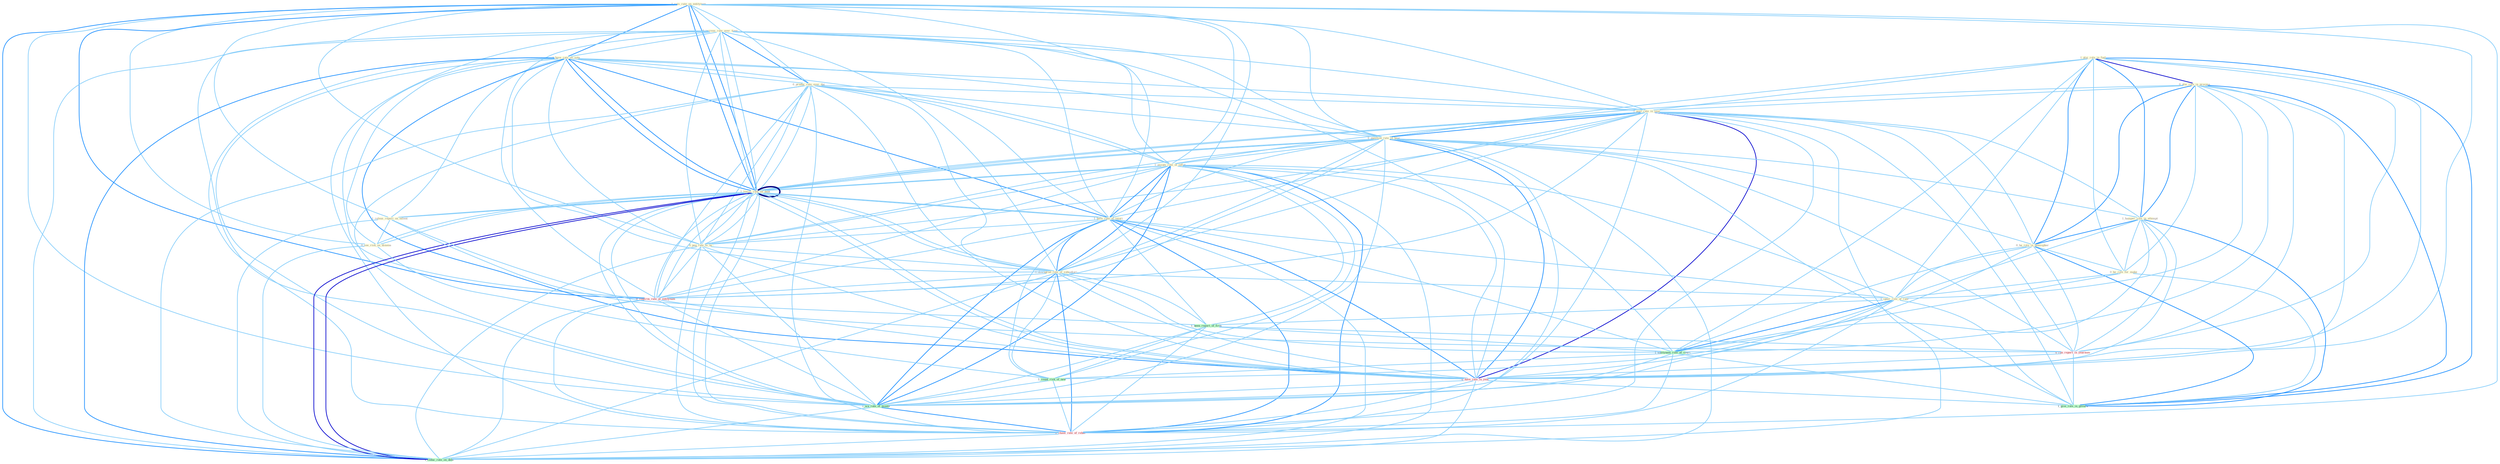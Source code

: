 Graph G{ 
    node
    [shape=polygon,style=filled,width=.5,height=.06,color="#BDFCC9",fixedsize=true,fontsize=4,
    fontcolor="#2f4f4f"];
    {node
    [color="#ffffe0", fontcolor="#8b7d6b"] "1_rais_rate_on_entitynam " "0_increas_rate_over_time " "1_have_rate_on_vote " "1_plai_role_in_fuel " "0_produc_rate_over_dai " "0_plai_role_in_process " "1_post_rate_in_year " "0_question_rate_in_hear " "1_assum_rate_of_inflat " "1_lower_rate_on_debt " "1_releas_report_on_extent " "1_hamper_role_in_attempt " "1_lower_rate_on_debt " "1_have_rate_of_injuri " "0_ha_role_in_hemispher " "0_peg_rate_to_us " "0_be_role_for_make " "1_downgrad_rate_of_subsidiari " "0_see_risk_on_dimens " "1_ignor_role_of_rate "}
{node [color="#fff0f5", fontcolor="#b22222"] "0_ran_report_in_yearnum " "0_confirm_rate_at_entitynam " "0_have_rate_in_year " "0_choos_rate_of_rebat "}
edge [color="#B0E2FF"];

	"1_rais_rate_on_entitynam " -- "0_increas_rate_over_time " [w="1", color="#87cefa" ];
	"1_rais_rate_on_entitynam " -- "1_have_rate_on_vote " [w="2", color="#1e90ff" , len=0.8];
	"1_rais_rate_on_entitynam " -- "0_produc_rate_over_dai " [w="1", color="#87cefa" ];
	"1_rais_rate_on_entitynam " -- "1_post_rate_in_year " [w="1", color="#87cefa" ];
	"1_rais_rate_on_entitynam " -- "0_question_rate_in_hear " [w="1", color="#87cefa" ];
	"1_rais_rate_on_entitynam " -- "1_assum_rate_of_inflat " [w="1", color="#87cefa" ];
	"1_rais_rate_on_entitynam " -- "1_lower_rate_on_debt " [w="2", color="#1e90ff" , len=0.8];
	"1_rais_rate_on_entitynam " -- "1_releas_report_on_extent " [w="1", color="#87cefa" ];
	"1_rais_rate_on_entitynam " -- "1_lower_rate_on_debt " [w="2", color="#1e90ff" , len=0.8];
	"1_rais_rate_on_entitynam " -- "1_have_rate_of_injuri " [w="1", color="#87cefa" ];
	"1_rais_rate_on_entitynam " -- "0_peg_rate_to_us " [w="1", color="#87cefa" ];
	"1_rais_rate_on_entitynam " -- "1_downgrad_rate_of_subsidiari " [w="1", color="#87cefa" ];
	"1_rais_rate_on_entitynam " -- "0_see_risk_on_dimens " [w="1", color="#87cefa" ];
	"1_rais_rate_on_entitynam " -- "0_confirm_rate_at_entitynam " [w="2", color="#1e90ff" , len=0.8];
	"1_rais_rate_on_entitynam " -- "0_have_rate_in_year " [w="1", color="#87cefa" ];
	"1_rais_rate_on_entitynam " -- "1_wa_rate_of_month " [w="1", color="#87cefa" ];
	"1_rais_rate_on_entitynam " -- "0_choos_rate_of_rebat " [w="1", color="#87cefa" ];
	"1_rais_rate_on_entitynam " -- "1_reduc_rate_on_debt " [w="2", color="#1e90ff" , len=0.8];
	"0_increas_rate_over_time " -- "1_have_rate_on_vote " [w="1", color="#87cefa" ];
	"0_increas_rate_over_time " -- "0_produc_rate_over_dai " [w="2", color="#1e90ff" , len=0.8];
	"0_increas_rate_over_time " -- "1_post_rate_in_year " [w="1", color="#87cefa" ];
	"0_increas_rate_over_time " -- "0_question_rate_in_hear " [w="1", color="#87cefa" ];
	"0_increas_rate_over_time " -- "1_assum_rate_of_inflat " [w="1", color="#87cefa" ];
	"0_increas_rate_over_time " -- "1_lower_rate_on_debt " [w="1", color="#87cefa" ];
	"0_increas_rate_over_time " -- "1_lower_rate_on_debt " [w="1", color="#87cefa" ];
	"0_increas_rate_over_time " -- "1_have_rate_of_injuri " [w="1", color="#87cefa" ];
	"0_increas_rate_over_time " -- "0_peg_rate_to_us " [w="1", color="#87cefa" ];
	"0_increas_rate_over_time " -- "1_downgrad_rate_of_subsidiari " [w="1", color="#87cefa" ];
	"0_increas_rate_over_time " -- "0_confirm_rate_at_entitynam " [w="1", color="#87cefa" ];
	"0_increas_rate_over_time " -- "0_have_rate_in_year " [w="1", color="#87cefa" ];
	"0_increas_rate_over_time " -- "1_wa_rate_of_month " [w="1", color="#87cefa" ];
	"0_increas_rate_over_time " -- "0_choos_rate_of_rebat " [w="1", color="#87cefa" ];
	"0_increas_rate_over_time " -- "1_reduc_rate_on_debt " [w="1", color="#87cefa" ];
	"1_have_rate_on_vote " -- "0_produc_rate_over_dai " [w="1", color="#87cefa" ];
	"1_have_rate_on_vote " -- "1_post_rate_in_year " [w="1", color="#87cefa" ];
	"1_have_rate_on_vote " -- "0_question_rate_in_hear " [w="1", color="#87cefa" ];
	"1_have_rate_on_vote " -- "1_assum_rate_of_inflat " [w="1", color="#87cefa" ];
	"1_have_rate_on_vote " -- "1_lower_rate_on_debt " [w="2", color="#1e90ff" , len=0.8];
	"1_have_rate_on_vote " -- "1_releas_report_on_extent " [w="1", color="#87cefa" ];
	"1_have_rate_on_vote " -- "1_lower_rate_on_debt " [w="2", color="#1e90ff" , len=0.8];
	"1_have_rate_on_vote " -- "1_have_rate_of_injuri " [w="2", color="#1e90ff" , len=0.8];
	"1_have_rate_on_vote " -- "0_peg_rate_to_us " [w="1", color="#87cefa" ];
	"1_have_rate_on_vote " -- "1_downgrad_rate_of_subsidiari " [w="1", color="#87cefa" ];
	"1_have_rate_on_vote " -- "0_see_risk_on_dimens " [w="1", color="#87cefa" ];
	"1_have_rate_on_vote " -- "0_confirm_rate_at_entitynam " [w="1", color="#87cefa" ];
	"1_have_rate_on_vote " -- "0_have_rate_in_year " [w="2", color="#1e90ff" , len=0.8];
	"1_have_rate_on_vote " -- "1_wa_rate_of_month " [w="1", color="#87cefa" ];
	"1_have_rate_on_vote " -- "0_choos_rate_of_rebat " [w="1", color="#87cefa" ];
	"1_have_rate_on_vote " -- "1_reduc_rate_on_debt " [w="2", color="#1e90ff" , len=0.8];
	"1_plai_role_in_fuel " -- "0_plai_role_in_process " [w="3", color="#0000cd" , len=0.6];
	"1_plai_role_in_fuel " -- "1_post_rate_in_year " [w="1", color="#87cefa" ];
	"1_plai_role_in_fuel " -- "0_question_rate_in_hear " [w="1", color="#87cefa" ];
	"1_plai_role_in_fuel " -- "1_hamper_role_in_attempt " [w="2", color="#1e90ff" , len=0.8];
	"1_plai_role_in_fuel " -- "0_ha_role_in_hemispher " [w="2", color="#1e90ff" , len=0.8];
	"1_plai_role_in_fuel " -- "0_be_role_for_make " [w="1", color="#87cefa" ];
	"1_plai_role_in_fuel " -- "1_ignor_role_of_rate " [w="1", color="#87cefa" ];
	"1_plai_role_in_fuel " -- "1_entitynam_role_of_court " [w="1", color="#87cefa" ];
	"1_plai_role_in_fuel " -- "0_ran_report_in_yearnum " [w="1", color="#87cefa" ];
	"1_plai_role_in_fuel " -- "0_have_rate_in_year " [w="1", color="#87cefa" ];
	"1_plai_role_in_fuel " -- "1_give_role_in_govern " [w="2", color="#1e90ff" , len=0.8];
	"0_produc_rate_over_dai " -- "1_post_rate_in_year " [w="1", color="#87cefa" ];
	"0_produc_rate_over_dai " -- "0_question_rate_in_hear " [w="1", color="#87cefa" ];
	"0_produc_rate_over_dai " -- "1_assum_rate_of_inflat " [w="1", color="#87cefa" ];
	"0_produc_rate_over_dai " -- "1_lower_rate_on_debt " [w="1", color="#87cefa" ];
	"0_produc_rate_over_dai " -- "1_lower_rate_on_debt " [w="1", color="#87cefa" ];
	"0_produc_rate_over_dai " -- "1_have_rate_of_injuri " [w="1", color="#87cefa" ];
	"0_produc_rate_over_dai " -- "0_peg_rate_to_us " [w="1", color="#87cefa" ];
	"0_produc_rate_over_dai " -- "1_downgrad_rate_of_subsidiari " [w="1", color="#87cefa" ];
	"0_produc_rate_over_dai " -- "0_confirm_rate_at_entitynam " [w="1", color="#87cefa" ];
	"0_produc_rate_over_dai " -- "0_have_rate_in_year " [w="1", color="#87cefa" ];
	"0_produc_rate_over_dai " -- "1_wa_rate_of_month " [w="1", color="#87cefa" ];
	"0_produc_rate_over_dai " -- "0_choos_rate_of_rebat " [w="1", color="#87cefa" ];
	"0_produc_rate_over_dai " -- "1_reduc_rate_on_debt " [w="1", color="#87cefa" ];
	"0_plai_role_in_process " -- "1_post_rate_in_year " [w="1", color="#87cefa" ];
	"0_plai_role_in_process " -- "0_question_rate_in_hear " [w="1", color="#87cefa" ];
	"0_plai_role_in_process " -- "1_hamper_role_in_attempt " [w="2", color="#1e90ff" , len=0.8];
	"0_plai_role_in_process " -- "0_ha_role_in_hemispher " [w="2", color="#1e90ff" , len=0.8];
	"0_plai_role_in_process " -- "0_be_role_for_make " [w="1", color="#87cefa" ];
	"0_plai_role_in_process " -- "1_ignor_role_of_rate " [w="1", color="#87cefa" ];
	"0_plai_role_in_process " -- "1_entitynam_role_of_court " [w="1", color="#87cefa" ];
	"0_plai_role_in_process " -- "0_ran_report_in_yearnum " [w="1", color="#87cefa" ];
	"0_plai_role_in_process " -- "0_have_rate_in_year " [w="1", color="#87cefa" ];
	"0_plai_role_in_process " -- "1_give_role_in_govern " [w="2", color="#1e90ff" , len=0.8];
	"1_post_rate_in_year " -- "0_question_rate_in_hear " [w="2", color="#1e90ff" , len=0.8];
	"1_post_rate_in_year " -- "1_assum_rate_of_inflat " [w="1", color="#87cefa" ];
	"1_post_rate_in_year " -- "1_lower_rate_on_debt " [w="1", color="#87cefa" ];
	"1_post_rate_in_year " -- "1_hamper_role_in_attempt " [w="1", color="#87cefa" ];
	"1_post_rate_in_year " -- "1_lower_rate_on_debt " [w="1", color="#87cefa" ];
	"1_post_rate_in_year " -- "1_have_rate_of_injuri " [w="1", color="#87cefa" ];
	"1_post_rate_in_year " -- "0_ha_role_in_hemispher " [w="1", color="#87cefa" ];
	"1_post_rate_in_year " -- "0_peg_rate_to_us " [w="1", color="#87cefa" ];
	"1_post_rate_in_year " -- "1_downgrad_rate_of_subsidiari " [w="1", color="#87cefa" ];
	"1_post_rate_in_year " -- "0_ran_report_in_yearnum " [w="1", color="#87cefa" ];
	"1_post_rate_in_year " -- "0_confirm_rate_at_entitynam " [w="1", color="#87cefa" ];
	"1_post_rate_in_year " -- "0_have_rate_in_year " [w="3", color="#0000cd" , len=0.6];
	"1_post_rate_in_year " -- "1_wa_rate_of_month " [w="1", color="#87cefa" ];
	"1_post_rate_in_year " -- "0_choos_rate_of_rebat " [w="1", color="#87cefa" ];
	"1_post_rate_in_year " -- "1_reduc_rate_on_debt " [w="1", color="#87cefa" ];
	"1_post_rate_in_year " -- "1_give_role_in_govern " [w="1", color="#87cefa" ];
	"0_question_rate_in_hear " -- "1_assum_rate_of_inflat " [w="1", color="#87cefa" ];
	"0_question_rate_in_hear " -- "1_lower_rate_on_debt " [w="1", color="#87cefa" ];
	"0_question_rate_in_hear " -- "1_hamper_role_in_attempt " [w="1", color="#87cefa" ];
	"0_question_rate_in_hear " -- "1_lower_rate_on_debt " [w="1", color="#87cefa" ];
	"0_question_rate_in_hear " -- "1_have_rate_of_injuri " [w="1", color="#87cefa" ];
	"0_question_rate_in_hear " -- "0_ha_role_in_hemispher " [w="1", color="#87cefa" ];
	"0_question_rate_in_hear " -- "0_peg_rate_to_us " [w="1", color="#87cefa" ];
	"0_question_rate_in_hear " -- "1_downgrad_rate_of_subsidiari " [w="1", color="#87cefa" ];
	"0_question_rate_in_hear " -- "0_ran_report_in_yearnum " [w="1", color="#87cefa" ];
	"0_question_rate_in_hear " -- "0_confirm_rate_at_entitynam " [w="1", color="#87cefa" ];
	"0_question_rate_in_hear " -- "0_have_rate_in_year " [w="2", color="#1e90ff" , len=0.8];
	"0_question_rate_in_hear " -- "1_wa_rate_of_month " [w="1", color="#87cefa" ];
	"0_question_rate_in_hear " -- "0_choos_rate_of_rebat " [w="1", color="#87cefa" ];
	"0_question_rate_in_hear " -- "1_reduc_rate_on_debt " [w="1", color="#87cefa" ];
	"0_question_rate_in_hear " -- "1_give_role_in_govern " [w="1", color="#87cefa" ];
	"1_assum_rate_of_inflat " -- "1_lower_rate_on_debt " [w="1", color="#87cefa" ];
	"1_assum_rate_of_inflat " -- "1_lower_rate_on_debt " [w="1", color="#87cefa" ];
	"1_assum_rate_of_inflat " -- "1_have_rate_of_injuri " [w="2", color="#1e90ff" , len=0.8];
	"1_assum_rate_of_inflat " -- "0_peg_rate_to_us " [w="1", color="#87cefa" ];
	"1_assum_rate_of_inflat " -- "1_downgrad_rate_of_subsidiari " [w="2", color="#1e90ff" , len=0.8];
	"1_assum_rate_of_inflat " -- "1_ignor_role_of_rate " [w="1", color="#87cefa" ];
	"1_assum_rate_of_inflat " -- "1_been_report_of_firm " [w="1", color="#87cefa" ];
	"1_assum_rate_of_inflat " -- "1_entitynam_role_of_court " [w="1", color="#87cefa" ];
	"1_assum_rate_of_inflat " -- "1_count_risk_of_new " [w="1", color="#87cefa" ];
	"1_assum_rate_of_inflat " -- "0_confirm_rate_at_entitynam " [w="1", color="#87cefa" ];
	"1_assum_rate_of_inflat " -- "0_have_rate_in_year " [w="1", color="#87cefa" ];
	"1_assum_rate_of_inflat " -- "1_wa_rate_of_month " [w="2", color="#1e90ff" , len=0.8];
	"1_assum_rate_of_inflat " -- "0_choos_rate_of_rebat " [w="2", color="#1e90ff" , len=0.8];
	"1_assum_rate_of_inflat " -- "1_reduc_rate_on_debt " [w="1", color="#87cefa" ];
	"1_lower_rate_on_debt " -- "1_releas_report_on_extent " [w="1", color="#87cefa" ];
	"1_lower_rate_on_debt " -- "1_lower_rate_on_debt " [w="4", style=bold, color="#000080", len=0.4];
	"1_lower_rate_on_debt " -- "1_have_rate_of_injuri " [w="1", color="#87cefa" ];
	"1_lower_rate_on_debt " -- "0_peg_rate_to_us " [w="1", color="#87cefa" ];
	"1_lower_rate_on_debt " -- "1_downgrad_rate_of_subsidiari " [w="1", color="#87cefa" ];
	"1_lower_rate_on_debt " -- "0_see_risk_on_dimens " [w="1", color="#87cefa" ];
	"1_lower_rate_on_debt " -- "0_confirm_rate_at_entitynam " [w="1", color="#87cefa" ];
	"1_lower_rate_on_debt " -- "0_have_rate_in_year " [w="1", color="#87cefa" ];
	"1_lower_rate_on_debt " -- "1_wa_rate_of_month " [w="1", color="#87cefa" ];
	"1_lower_rate_on_debt " -- "0_choos_rate_of_rebat " [w="1", color="#87cefa" ];
	"1_lower_rate_on_debt " -- "1_reduc_rate_on_debt " [w="3", color="#0000cd" , len=0.6];
	"1_releas_report_on_extent " -- "1_lower_rate_on_debt " [w="1", color="#87cefa" ];
	"1_releas_report_on_extent " -- "0_see_risk_on_dimens " [w="1", color="#87cefa" ];
	"1_releas_report_on_extent " -- "1_been_report_of_firm " [w="1", color="#87cefa" ];
	"1_releas_report_on_extent " -- "0_ran_report_in_yearnum " [w="1", color="#87cefa" ];
	"1_releas_report_on_extent " -- "1_reduc_rate_on_debt " [w="1", color="#87cefa" ];
	"1_hamper_role_in_attempt " -- "0_ha_role_in_hemispher " [w="2", color="#1e90ff" , len=0.8];
	"1_hamper_role_in_attempt " -- "0_be_role_for_make " [w="1", color="#87cefa" ];
	"1_hamper_role_in_attempt " -- "1_ignor_role_of_rate " [w="1", color="#87cefa" ];
	"1_hamper_role_in_attempt " -- "1_entitynam_role_of_court " [w="1", color="#87cefa" ];
	"1_hamper_role_in_attempt " -- "0_ran_report_in_yearnum " [w="1", color="#87cefa" ];
	"1_hamper_role_in_attempt " -- "0_have_rate_in_year " [w="1", color="#87cefa" ];
	"1_hamper_role_in_attempt " -- "1_give_role_in_govern " [w="2", color="#1e90ff" , len=0.8];
	"1_lower_rate_on_debt " -- "1_have_rate_of_injuri " [w="1", color="#87cefa" ];
	"1_lower_rate_on_debt " -- "0_peg_rate_to_us " [w="1", color="#87cefa" ];
	"1_lower_rate_on_debt " -- "1_downgrad_rate_of_subsidiari " [w="1", color="#87cefa" ];
	"1_lower_rate_on_debt " -- "0_see_risk_on_dimens " [w="1", color="#87cefa" ];
	"1_lower_rate_on_debt " -- "0_confirm_rate_at_entitynam " [w="1", color="#87cefa" ];
	"1_lower_rate_on_debt " -- "0_have_rate_in_year " [w="1", color="#87cefa" ];
	"1_lower_rate_on_debt " -- "1_wa_rate_of_month " [w="1", color="#87cefa" ];
	"1_lower_rate_on_debt " -- "0_choos_rate_of_rebat " [w="1", color="#87cefa" ];
	"1_lower_rate_on_debt " -- "1_reduc_rate_on_debt " [w="3", color="#0000cd" , len=0.6];
	"1_have_rate_of_injuri " -- "0_peg_rate_to_us " [w="1", color="#87cefa" ];
	"1_have_rate_of_injuri " -- "1_downgrad_rate_of_subsidiari " [w="2", color="#1e90ff" , len=0.8];
	"1_have_rate_of_injuri " -- "1_ignor_role_of_rate " [w="1", color="#87cefa" ];
	"1_have_rate_of_injuri " -- "1_been_report_of_firm " [w="1", color="#87cefa" ];
	"1_have_rate_of_injuri " -- "1_entitynam_role_of_court " [w="1", color="#87cefa" ];
	"1_have_rate_of_injuri " -- "1_count_risk_of_new " [w="1", color="#87cefa" ];
	"1_have_rate_of_injuri " -- "0_confirm_rate_at_entitynam " [w="1", color="#87cefa" ];
	"1_have_rate_of_injuri " -- "0_have_rate_in_year " [w="2", color="#1e90ff" , len=0.8];
	"1_have_rate_of_injuri " -- "1_wa_rate_of_month " [w="2", color="#1e90ff" , len=0.8];
	"1_have_rate_of_injuri " -- "0_choos_rate_of_rebat " [w="2", color="#1e90ff" , len=0.8];
	"1_have_rate_of_injuri " -- "1_reduc_rate_on_debt " [w="1", color="#87cefa" ];
	"0_ha_role_in_hemispher " -- "0_be_role_for_make " [w="1", color="#87cefa" ];
	"0_ha_role_in_hemispher " -- "1_ignor_role_of_rate " [w="1", color="#87cefa" ];
	"0_ha_role_in_hemispher " -- "1_entitynam_role_of_court " [w="1", color="#87cefa" ];
	"0_ha_role_in_hemispher " -- "0_ran_report_in_yearnum " [w="1", color="#87cefa" ];
	"0_ha_role_in_hemispher " -- "0_have_rate_in_year " [w="1", color="#87cefa" ];
	"0_ha_role_in_hemispher " -- "1_give_role_in_govern " [w="2", color="#1e90ff" , len=0.8];
	"0_peg_rate_to_us " -- "1_downgrad_rate_of_subsidiari " [w="1", color="#87cefa" ];
	"0_peg_rate_to_us " -- "0_confirm_rate_at_entitynam " [w="1", color="#87cefa" ];
	"0_peg_rate_to_us " -- "0_have_rate_in_year " [w="1", color="#87cefa" ];
	"0_peg_rate_to_us " -- "1_wa_rate_of_month " [w="1", color="#87cefa" ];
	"0_peg_rate_to_us " -- "0_choos_rate_of_rebat " [w="1", color="#87cefa" ];
	"0_peg_rate_to_us " -- "1_reduc_rate_on_debt " [w="1", color="#87cefa" ];
	"0_be_role_for_make " -- "1_ignor_role_of_rate " [w="1", color="#87cefa" ];
	"0_be_role_for_make " -- "1_entitynam_role_of_court " [w="1", color="#87cefa" ];
	"0_be_role_for_make " -- "1_give_role_in_govern " [w="1", color="#87cefa" ];
	"1_downgrad_rate_of_subsidiari " -- "1_ignor_role_of_rate " [w="1", color="#87cefa" ];
	"1_downgrad_rate_of_subsidiari " -- "1_been_report_of_firm " [w="1", color="#87cefa" ];
	"1_downgrad_rate_of_subsidiari " -- "1_entitynam_role_of_court " [w="1", color="#87cefa" ];
	"1_downgrad_rate_of_subsidiari " -- "1_count_risk_of_new " [w="1", color="#87cefa" ];
	"1_downgrad_rate_of_subsidiari " -- "0_confirm_rate_at_entitynam " [w="1", color="#87cefa" ];
	"1_downgrad_rate_of_subsidiari " -- "0_have_rate_in_year " [w="1", color="#87cefa" ];
	"1_downgrad_rate_of_subsidiari " -- "1_wa_rate_of_month " [w="2", color="#1e90ff" , len=0.8];
	"1_downgrad_rate_of_subsidiari " -- "0_choos_rate_of_rebat " [w="2", color="#1e90ff" , len=0.8];
	"1_downgrad_rate_of_subsidiari " -- "1_reduc_rate_on_debt " [w="1", color="#87cefa" ];
	"0_see_risk_on_dimens " -- "1_count_risk_of_new " [w="1", color="#87cefa" ];
	"0_see_risk_on_dimens " -- "1_reduc_rate_on_debt " [w="1", color="#87cefa" ];
	"1_ignor_role_of_rate " -- "1_been_report_of_firm " [w="1", color="#87cefa" ];
	"1_ignor_role_of_rate " -- "1_entitynam_role_of_court " [w="2", color="#1e90ff" , len=0.8];
	"1_ignor_role_of_rate " -- "1_count_risk_of_new " [w="1", color="#87cefa" ];
	"1_ignor_role_of_rate " -- "1_wa_rate_of_month " [w="1", color="#87cefa" ];
	"1_ignor_role_of_rate " -- "0_choos_rate_of_rebat " [w="1", color="#87cefa" ];
	"1_ignor_role_of_rate " -- "1_give_role_in_govern " [w="1", color="#87cefa" ];
	"1_been_report_of_firm " -- "1_entitynam_role_of_court " [w="1", color="#87cefa" ];
	"1_been_report_of_firm " -- "0_ran_report_in_yearnum " [w="1", color="#87cefa" ];
	"1_been_report_of_firm " -- "1_count_risk_of_new " [w="1", color="#87cefa" ];
	"1_been_report_of_firm " -- "1_wa_rate_of_month " [w="1", color="#87cefa" ];
	"1_been_report_of_firm " -- "0_choos_rate_of_rebat " [w="1", color="#87cefa" ];
	"1_entitynam_role_of_court " -- "1_count_risk_of_new " [w="1", color="#87cefa" ];
	"1_entitynam_role_of_court " -- "1_wa_rate_of_month " [w="1", color="#87cefa" ];
	"1_entitynam_role_of_court " -- "0_choos_rate_of_rebat " [w="1", color="#87cefa" ];
	"1_entitynam_role_of_court " -- "1_give_role_in_govern " [w="1", color="#87cefa" ];
	"0_ran_report_in_yearnum " -- "0_have_rate_in_year " [w="1", color="#87cefa" ];
	"0_ran_report_in_yearnum " -- "1_give_role_in_govern " [w="1", color="#87cefa" ];
	"1_count_risk_of_new " -- "1_wa_rate_of_month " [w="1", color="#87cefa" ];
	"1_count_risk_of_new " -- "0_choos_rate_of_rebat " [w="1", color="#87cefa" ];
	"0_confirm_rate_at_entitynam " -- "0_have_rate_in_year " [w="1", color="#87cefa" ];
	"0_confirm_rate_at_entitynam " -- "1_wa_rate_of_month " [w="1", color="#87cefa" ];
	"0_confirm_rate_at_entitynam " -- "0_choos_rate_of_rebat " [w="1", color="#87cefa" ];
	"0_confirm_rate_at_entitynam " -- "1_reduc_rate_on_debt " [w="1", color="#87cefa" ];
	"0_have_rate_in_year " -- "1_wa_rate_of_month " [w="1", color="#87cefa" ];
	"0_have_rate_in_year " -- "0_choos_rate_of_rebat " [w="1", color="#87cefa" ];
	"0_have_rate_in_year " -- "1_reduc_rate_on_debt " [w="1", color="#87cefa" ];
	"0_have_rate_in_year " -- "1_give_role_in_govern " [w="1", color="#87cefa" ];
	"1_wa_rate_of_month " -- "0_choos_rate_of_rebat " [w="2", color="#1e90ff" , len=0.8];
	"1_wa_rate_of_month " -- "1_reduc_rate_on_debt " [w="1", color="#87cefa" ];
	"0_choos_rate_of_rebat " -- "1_reduc_rate_on_debt " [w="1", color="#87cefa" ];
}